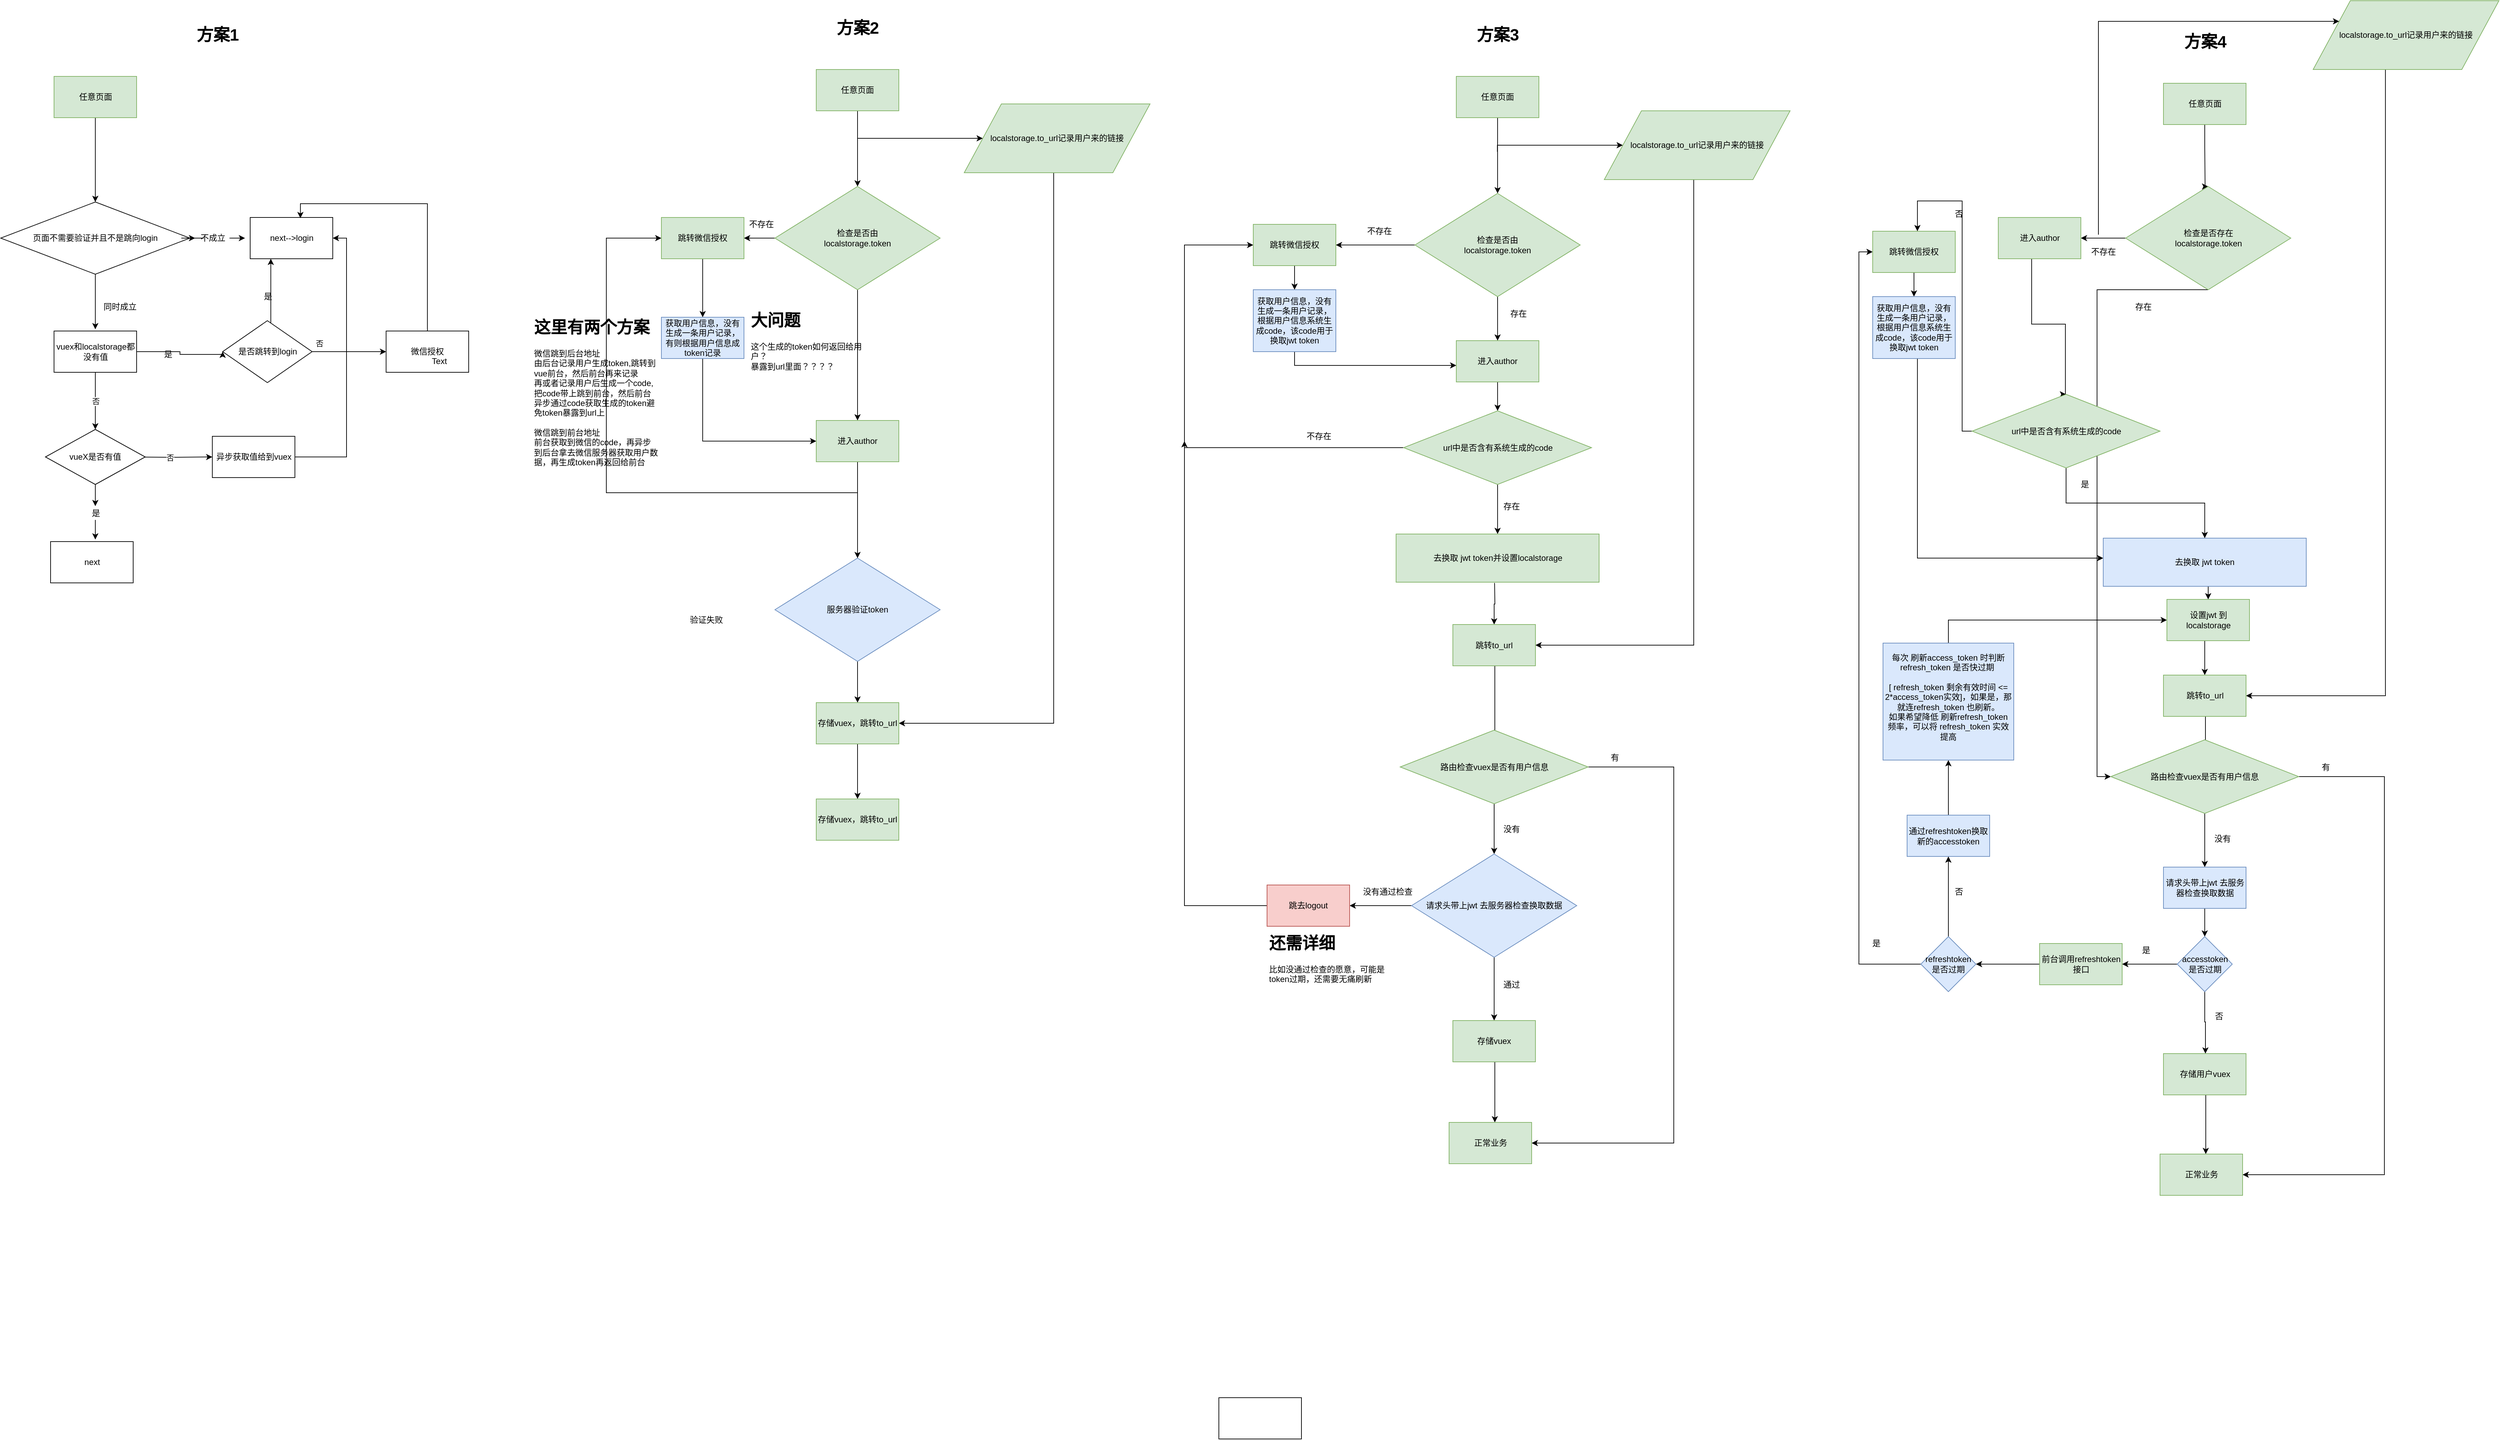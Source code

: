 <mxfile version="12.3.9" type="github" pages="1">
  <diagram name="Page-1" id="c4acf3e9-155e-7222-9cf6-157b1a14988f">
    <mxGraphModel dx="2850" dy="1162" grid="1" gridSize="10" guides="1" tooltips="1" connect="1" arrows="1" fold="1" page="1" pageScale="1" pageWidth="850" pageHeight="1100" background="#ffffff" math="0" shadow="0">
      <root>
        <mxCell id="0"/>
        <mxCell id="1" parent="0"/>
        <mxCell id="RdGBtFwpb-ngHzn6X-1z-10" style="edgeStyle=orthogonalEdgeStyle;rounded=0;orthogonalLoop=1;jettySize=auto;html=1;entryX=0;entryY=0.5;entryDx=0;entryDy=0;" parent="1" target="RdGBtFwpb-ngHzn6X-1z-11" edge="1">
          <mxGeometry relative="1" as="geometry">
            <mxPoint x="615" y="220" as="targetPoint"/>
            <mxPoint x="415" y="220" as="sourcePoint"/>
            <Array as="points">
              <mxPoint x="415" y="210"/>
            </Array>
          </mxGeometry>
        </mxCell>
        <mxCell id="RdGBtFwpb-ngHzn6X-1z-4" value="" style="edgeStyle=orthogonalEdgeStyle;rounded=0;orthogonalLoop=1;jettySize=auto;html=1;entryX=0.5;entryY=0;entryDx=0;entryDy=0;" parent="1" source="RdGBtFwpb-ngHzn6X-1z-1" target="RdGBtFwpb-ngHzn6X-1z-6" edge="1">
          <mxGeometry relative="1" as="geometry">
            <mxPoint x="415" y="250" as="targetPoint"/>
          </mxGeometry>
        </mxCell>
        <mxCell id="RdGBtFwpb-ngHzn6X-1z-1" value="任意页面" style="rounded=0;whiteSpace=wrap;html=1;fillColor=#d5e8d4;strokeColor=#82b366;" parent="1" vertex="1">
          <mxGeometry x="355" y="110" width="120" height="60" as="geometry"/>
        </mxCell>
        <mxCell id="RdGBtFwpb-ngHzn6X-1z-16" value="" style="edgeStyle=orthogonalEdgeStyle;rounded=0;orthogonalLoop=1;jettySize=auto;html=1;entryX=0.5;entryY=0;entryDx=0;entryDy=0;" parent="1" source="RdGBtFwpb-ngHzn6X-1z-6" target="RdGBtFwpb-ngHzn6X-1z-19" edge="1">
          <mxGeometry relative="1" as="geometry">
            <mxPoint x="415" y="630" as="targetPoint"/>
          </mxGeometry>
        </mxCell>
        <mxCell id="RdGBtFwpb-ngHzn6X-1z-25" style="edgeStyle=orthogonalEdgeStyle;rounded=0;orthogonalLoop=1;jettySize=auto;html=1;" parent="1" source="RdGBtFwpb-ngHzn6X-1z-6" target="RdGBtFwpb-ngHzn6X-1z-23" edge="1">
          <mxGeometry relative="1" as="geometry"/>
        </mxCell>
        <mxCell id="RdGBtFwpb-ngHzn6X-1z-6" value="检查是否由&lt;br&gt;localstorage.token" style="rhombus;whiteSpace=wrap;html=1;fillColor=#d5e8d4;strokeColor=#82b366;" parent="1" vertex="1">
          <mxGeometry x="295" y="280" width="240" height="150" as="geometry"/>
        </mxCell>
        <mxCell id="RdGBtFwpb-ngHzn6X-1z-14" value="" style="edgeStyle=orthogonalEdgeStyle;rounded=0;orthogonalLoop=1;jettySize=auto;html=1;entryX=1;entryY=0.5;entryDx=0;entryDy=0;exitX=0.5;exitY=1;exitDx=0;exitDy=0;" parent="1" source="RdGBtFwpb-ngHzn6X-1z-11" target="RdGBtFwpb-ngHzn6X-1z-31" edge="1">
          <mxGeometry relative="1" as="geometry">
            <mxPoint x="710" y="350" as="targetPoint"/>
            <Array as="points">
              <mxPoint x="700" y="260"/>
              <mxPoint x="700" y="1060"/>
            </Array>
          </mxGeometry>
        </mxCell>
        <mxCell id="RdGBtFwpb-ngHzn6X-1z-11" value="&lt;span style=&quot;white-space: normal&quot;&gt;localstorage.to_url记录用户来的链接&lt;/span&gt;" style="shape=parallelogram;perimeter=parallelogramPerimeter;whiteSpace=wrap;html=1;fillColor=#d5e8d4;strokeColor=#82b366;" parent="1" vertex="1">
          <mxGeometry x="570" y="160" width="270" height="100" as="geometry"/>
        </mxCell>
        <mxCell id="RdGBtFwpb-ngHzn6X-1z-17" value="存在" style="text;html=1;align=center;verticalAlign=middle;resizable=0;points=[];;autosize=1;" parent="1" vertex="1">
          <mxGeometry x="425" y="630" width="40" height="20" as="geometry"/>
        </mxCell>
        <mxCell id="RdGBtFwpb-ngHzn6X-1z-21" style="edgeStyle=orthogonalEdgeStyle;rounded=0;orthogonalLoop=1;jettySize=auto;html=1;" parent="1" source="RdGBtFwpb-ngHzn6X-1z-19" target="RdGBtFwpb-ngHzn6X-1z-20" edge="1">
          <mxGeometry relative="1" as="geometry">
            <mxPoint x="415" y="820" as="targetPoint"/>
          </mxGeometry>
        </mxCell>
        <mxCell id="RdGBtFwpb-ngHzn6X-1z-19" value="进入author" style="rounded=0;whiteSpace=wrap;html=1;fillColor=#d5e8d4;strokeColor=#82b366;" parent="1" vertex="1">
          <mxGeometry x="355" y="620" width="120" height="60" as="geometry"/>
        </mxCell>
        <mxCell id="RdGBtFwpb-ngHzn6X-1z-22" style="edgeStyle=orthogonalEdgeStyle;rounded=0;orthogonalLoop=1;jettySize=auto;html=1;entryX=0;entryY=0.5;entryDx=0;entryDy=0;" parent="1" source="RdGBtFwpb-ngHzn6X-1z-20" target="RdGBtFwpb-ngHzn6X-1z-23" edge="1">
          <mxGeometry relative="1" as="geometry">
            <mxPoint x="65" y="450" as="targetPoint"/>
            <mxPoint x="295" y="725" as="sourcePoint"/>
            <Array as="points">
              <mxPoint x="50" y="725"/>
              <mxPoint x="50" y="355"/>
            </Array>
          </mxGeometry>
        </mxCell>
        <mxCell id="RdGBtFwpb-ngHzn6X-1z-30" value="" style="edgeStyle=orthogonalEdgeStyle;rounded=0;orthogonalLoop=1;jettySize=auto;html=1;entryX=0.5;entryY=0;entryDx=0;entryDy=0;" parent="1" source="RdGBtFwpb-ngHzn6X-1z-20" target="RdGBtFwpb-ngHzn6X-1z-31" edge="1">
          <mxGeometry relative="1" as="geometry">
            <mxPoint x="410" y="1110" as="targetPoint"/>
          </mxGeometry>
        </mxCell>
        <mxCell id="RdGBtFwpb-ngHzn6X-1z-20" value="服务器验证token" style="rhombus;whiteSpace=wrap;html=1;fillColor=#dae8fc;strokeColor=#6c8ebf;" parent="1" vertex="1">
          <mxGeometry x="295" y="820" width="240" height="150" as="geometry"/>
        </mxCell>
        <mxCell id="RdGBtFwpb-ngHzn6X-1z-27" value="" style="edgeStyle=orthogonalEdgeStyle;rounded=0;orthogonalLoop=1;jettySize=auto;html=1;" parent="1" source="RdGBtFwpb-ngHzn6X-1z-23" target="RdGBtFwpb-ngHzn6X-1z-26" edge="1">
          <mxGeometry relative="1" as="geometry"/>
        </mxCell>
        <mxCell id="RdGBtFwpb-ngHzn6X-1z-23" value="跳转微信授权" style="rounded=0;whiteSpace=wrap;html=1;fillColor=#d5e8d4;strokeColor=#82b366;" parent="1" vertex="1">
          <mxGeometry x="130" y="325" width="120" height="60" as="geometry"/>
        </mxCell>
        <mxCell id="RdGBtFwpb-ngHzn6X-1z-28" style="edgeStyle=orthogonalEdgeStyle;rounded=0;orthogonalLoop=1;jettySize=auto;html=1;exitX=0.5;exitY=1;exitDx=0;exitDy=0;" parent="1" source="RdGBtFwpb-ngHzn6X-1z-26" target="RdGBtFwpb-ngHzn6X-1z-19" edge="1">
          <mxGeometry relative="1" as="geometry">
            <Array as="points">
              <mxPoint x="190" y="650"/>
            </Array>
          </mxGeometry>
        </mxCell>
        <mxCell id="RdGBtFwpb-ngHzn6X-1z-26" value="获取用户信息，没有生成一条用户记录，有则根据用户信息成token记录" style="rounded=0;whiteSpace=wrap;html=1;fillColor=#dae8fc;strokeColor=#6c8ebf;" parent="1" vertex="1">
          <mxGeometry x="130" y="470" width="120" height="60" as="geometry"/>
        </mxCell>
        <mxCell id="RdGBtFwpb-ngHzn6X-1z-24" value="验证失败" style="text;html=1;align=center;verticalAlign=middle;resizable=0;points=[];;autosize=1;" parent="1" vertex="1">
          <mxGeometry x="165" y="900" width="60" height="20" as="geometry"/>
        </mxCell>
        <mxCell id="RdGBtFwpb-ngHzn6X-1z-33" value="" style="edgeStyle=orthogonalEdgeStyle;rounded=0;orthogonalLoop=1;jettySize=auto;html=1;" parent="1" source="RdGBtFwpb-ngHzn6X-1z-31" target="RdGBtFwpb-ngHzn6X-1z-32" edge="1">
          <mxGeometry relative="1" as="geometry"/>
        </mxCell>
        <mxCell id="RdGBtFwpb-ngHzn6X-1z-31" value="存储vuex，跳转to_url" style="rounded=0;whiteSpace=wrap;html=1;fillColor=#d5e8d4;strokeColor=#82b366;" parent="1" vertex="1">
          <mxGeometry x="355" y="1030" width="120" height="60" as="geometry"/>
        </mxCell>
        <mxCell id="RdGBtFwpb-ngHzn6X-1z-32" value="存储vuex，跳转to_url" style="rounded=0;whiteSpace=wrap;html=1;fillColor=#d5e8d4;strokeColor=#82b366;" parent="1" vertex="1">
          <mxGeometry x="355" y="1170" width="120" height="60" as="geometry"/>
        </mxCell>
        <mxCell id="RdGBtFwpb-ngHzn6X-1z-34" value="不存在" style="text;html=1;align=center;verticalAlign=middle;resizable=0;points=[];;autosize=1;" parent="1" vertex="1">
          <mxGeometry x="250" y="325" width="50" height="20" as="geometry"/>
        </mxCell>
        <mxCell id="RdGBtFwpb-ngHzn6X-1z-36" value="&lt;h1&gt;大问题&lt;/h1&gt;&lt;div&gt;这个生成的token如何返回给用户？&lt;/div&gt;&lt;div&gt;暴露到url里面？？？？&lt;/div&gt;" style="text;html=1;strokeColor=none;fillColor=none;spacing=5;spacingTop=-20;whiteSpace=wrap;overflow=hidden;rounded=0;" parent="1" vertex="1">
          <mxGeometry x="255" y="455" width="190" height="120" as="geometry"/>
        </mxCell>
        <mxCell id="RdGBtFwpb-ngHzn6X-1z-37" value="方案2" style="text;strokeColor=none;fillColor=none;html=1;fontSize=24;fontStyle=1;verticalAlign=middle;align=center;" parent="1" vertex="1">
          <mxGeometry x="365" y="30" width="100" height="40" as="geometry"/>
        </mxCell>
        <mxCell id="hU68iRJ8JovTnebR8NAB-27" value="" style="edgeStyle=orthogonalEdgeStyle;rounded=0;orthogonalLoop=1;jettySize=auto;html=1;entryX=0.5;entryY=0;entryDx=0;entryDy=0;" parent="1" source="hU68iRJ8JovTnebR8NAB-28" target="hU68iRJ8JovTnebR8NAB-52" edge="1">
          <mxGeometry relative="1" as="geometry">
            <mxPoint x="-692.5" y="290" as="targetPoint"/>
          </mxGeometry>
        </mxCell>
        <mxCell id="hU68iRJ8JovTnebR8NAB-28" value="任意页面" style="rounded=0;whiteSpace=wrap;html=1;fillColor=#d5e8d4;strokeColor=#82b366;" parent="1" vertex="1">
          <mxGeometry x="-752.5" y="120" width="120" height="60" as="geometry"/>
        </mxCell>
        <mxCell id="hU68iRJ8JovTnebR8NAB-50" value="方案1" style="text;strokeColor=none;fillColor=none;html=1;fontSize=24;fontStyle=1;verticalAlign=middle;align=center;" parent="1" vertex="1">
          <mxGeometry x="-565" y="40" width="100" height="40" as="geometry"/>
        </mxCell>
        <mxCell id="hU68iRJ8JovTnebR8NAB-55" value="" style="edgeStyle=orthogonalEdgeStyle;rounded=0;orthogonalLoop=1;jettySize=auto;html=1;" parent="1" source="hU68iRJ8JovTnebR8NAB-52" edge="1">
          <mxGeometry relative="1" as="geometry">
            <mxPoint x="-692.5" y="487.5" as="targetPoint"/>
          </mxGeometry>
        </mxCell>
        <mxCell id="hU68iRJ8JovTnebR8NAB-59" value="" style="edgeStyle=orthogonalEdgeStyle;rounded=0;orthogonalLoop=1;jettySize=auto;html=1;" parent="1" source="hU68iRJ8JovTnebR8NAB-60" edge="1">
          <mxGeometry relative="1" as="geometry">
            <mxPoint x="-475" y="355" as="targetPoint"/>
          </mxGeometry>
        </mxCell>
        <mxCell id="hU68iRJ8JovTnebR8NAB-52" value="页面不需要验证并且不是跳向login" style="rhombus;whiteSpace=wrap;html=1;" parent="1" vertex="1">
          <mxGeometry x="-830" y="302.5" width="275" height="105" as="geometry"/>
        </mxCell>
        <mxCell id="hU68iRJ8JovTnebR8NAB-56" value="同时成立" style="text;html=1;align=center;verticalAlign=middle;resizable=0;points=[];;autosize=1;" parent="1" vertex="1">
          <mxGeometry x="-687.5" y="445" width="60" height="20" as="geometry"/>
        </mxCell>
        <mxCell id="hU68iRJ8JovTnebR8NAB-57" value="next--&amp;gt;login" style="rounded=0;whiteSpace=wrap;html=1;" parent="1" vertex="1">
          <mxGeometry x="-467.5" y="325" width="120" height="60" as="geometry"/>
        </mxCell>
        <mxCell id="hU68iRJ8JovTnebR8NAB-60" value="不成立" style="text;html=1;align=center;verticalAlign=middle;resizable=0;points=[];;autosize=1;" parent="1" vertex="1">
          <mxGeometry x="-547.5" y="345" width="50" height="20" as="geometry"/>
        </mxCell>
        <mxCell id="hU68iRJ8JovTnebR8NAB-61" value="" style="edgeStyle=orthogonalEdgeStyle;rounded=0;orthogonalLoop=1;jettySize=auto;html=1;" parent="1" source="hU68iRJ8JovTnebR8NAB-52" target="hU68iRJ8JovTnebR8NAB-60" edge="1">
          <mxGeometry relative="1" as="geometry">
            <mxPoint x="-555" y="355" as="sourcePoint"/>
            <mxPoint x="-475" y="355" as="targetPoint"/>
          </mxGeometry>
        </mxCell>
        <mxCell id="hU68iRJ8JovTnebR8NAB-64" value="否" style="edgeStyle=orthogonalEdgeStyle;rounded=0;orthogonalLoop=1;jettySize=auto;html=1;" parent="1" source="hU68iRJ8JovTnebR8NAB-62" target="hU68iRJ8JovTnebR8NAB-76" edge="1">
          <mxGeometry relative="1" as="geometry">
            <mxPoint x="-692.5" y="630" as="targetPoint"/>
          </mxGeometry>
        </mxCell>
        <mxCell id="hU68iRJ8JovTnebR8NAB-66" value="" style="edgeStyle=orthogonalEdgeStyle;rounded=0;orthogonalLoop=1;jettySize=auto;html=1;entryX=0;entryY=0.5;entryDx=0;entryDy=0;" parent="1" source="hU68iRJ8JovTnebR8NAB-62" target="hU68iRJ8JovTnebR8NAB-69" edge="1">
          <mxGeometry relative="1" as="geometry">
            <mxPoint x="-517.5" y="520" as="targetPoint"/>
            <Array as="points">
              <mxPoint x="-569.5" y="520"/>
              <mxPoint x="-569.5" y="524"/>
              <mxPoint x="-507.5" y="524"/>
            </Array>
          </mxGeometry>
        </mxCell>
        <mxCell id="hU68iRJ8JovTnebR8NAB-62" value="vuex和localstorage都没有值" style="rounded=0;whiteSpace=wrap;html=1;" parent="1" vertex="1">
          <mxGeometry x="-752.5" y="490" width="120" height="60" as="geometry"/>
        </mxCell>
        <mxCell id="hU68iRJ8JovTnebR8NAB-84" value="" style="edgeStyle=orthogonalEdgeStyle;rounded=0;orthogonalLoop=1;jettySize=auto;html=1;entryX=0.608;entryY=0.017;entryDx=0;entryDy=0;entryPerimeter=0;exitX=0.5;exitY=0;exitDx=0;exitDy=0;" parent="1" source="hU68iRJ8JovTnebR8NAB-65" target="hU68iRJ8JovTnebR8NAB-57" edge="1">
          <mxGeometry relative="1" as="geometry">
            <mxPoint x="-217.5" y="490" as="sourcePoint"/>
            <mxPoint x="-217.5" y="410" as="targetPoint"/>
            <Array as="points">
              <mxPoint x="-210" y="305"/>
              <mxPoint x="-395" y="305"/>
            </Array>
          </mxGeometry>
        </mxCell>
        <mxCell id="hU68iRJ8JovTnebR8NAB-65" value="微信授权" style="rounded=0;whiteSpace=wrap;html=1;" parent="1" vertex="1">
          <mxGeometry x="-270" y="490" width="120" height="60" as="geometry"/>
        </mxCell>
        <mxCell id="hU68iRJ8JovTnebR8NAB-67" value="是" style="text;html=1;align=center;verticalAlign=middle;resizable=0;points=[];;autosize=1;" parent="1" vertex="1">
          <mxGeometry x="-602.5" y="514" width="30" height="20" as="geometry"/>
        </mxCell>
        <mxCell id="hU68iRJ8JovTnebR8NAB-70" style="edgeStyle=orthogonalEdgeStyle;rounded=0;orthogonalLoop=1;jettySize=auto;html=1;exitX=1;exitY=0.5;exitDx=0;exitDy=0;entryX=0;entryY=0.5;entryDx=0;entryDy=0;" parent="1" source="hU68iRJ8JovTnebR8NAB-69" target="hU68iRJ8JovTnebR8NAB-65" edge="1">
          <mxGeometry relative="1" as="geometry">
            <mxPoint x="-277.5" y="520" as="targetPoint"/>
          </mxGeometry>
        </mxCell>
        <mxCell id="hU68iRJ8JovTnebR8NAB-72" value="否" style="edgeStyle=orthogonalEdgeStyle;rounded=0;orthogonalLoop=1;jettySize=auto;html=1;entryX=0.25;entryY=1;entryDx=0;entryDy=0;" parent="1" source="hU68iRJ8JovTnebR8NAB-69" target="hU68iRJ8JovTnebR8NAB-57" edge="1">
          <mxGeometry x="0.28" y="-114" relative="1" as="geometry">
            <mxPoint x="-447.5" y="390" as="targetPoint"/>
            <Array as="points">
              <mxPoint x="-437.5" y="420"/>
              <mxPoint x="-437.5" y="420"/>
            </Array>
            <mxPoint x="-44" y="90" as="offset"/>
          </mxGeometry>
        </mxCell>
        <mxCell id="hU68iRJ8JovTnebR8NAB-69" value="是否跳转到login" style="rhombus;whiteSpace=wrap;html=1;" parent="1" vertex="1">
          <mxGeometry x="-507.5" y="475" width="130" height="90" as="geometry"/>
        </mxCell>
        <mxCell id="hU68iRJ8JovTnebR8NAB-71" value="是" style="text;html=1;align=center;verticalAlign=middle;resizable=0;points=[];;autosize=1;" parent="1" vertex="1">
          <mxGeometry x="-457.5" y="430" width="30" height="20" as="geometry"/>
        </mxCell>
        <mxCell id="hU68iRJ8JovTnebR8NAB-75" value="否" style="edgeStyle=orthogonalEdgeStyle;rounded=0;orthogonalLoop=1;jettySize=auto;html=1;" parent="1" target="hU68iRJ8JovTnebR8NAB-77" edge="1">
          <mxGeometry relative="1" as="geometry">
            <mxPoint x="-647.5" y="673" as="sourcePoint"/>
            <mxPoint x="-567.5" y="673" as="targetPoint"/>
          </mxGeometry>
        </mxCell>
        <mxCell id="hU68iRJ8JovTnebR8NAB-80" value="" style="edgeStyle=orthogonalEdgeStyle;rounded=0;orthogonalLoop=1;jettySize=auto;html=1;" parent="1" source="hU68iRJ8JovTnebR8NAB-85" edge="1">
          <mxGeometry relative="1" as="geometry">
            <mxPoint x="-692.5" y="793" as="targetPoint"/>
          </mxGeometry>
        </mxCell>
        <mxCell id="hU68iRJ8JovTnebR8NAB-76" value="&lt;span style=&quot;white-space: normal&quot;&gt;vueX是否有值&lt;/span&gt;" style="rhombus;whiteSpace=wrap;html=1;" parent="1" vertex="1">
          <mxGeometry x="-765" y="633" width="145" height="80" as="geometry"/>
        </mxCell>
        <mxCell id="hU68iRJ8JovTnebR8NAB-78" style="edgeStyle=orthogonalEdgeStyle;rounded=0;orthogonalLoop=1;jettySize=auto;html=1;exitX=1;exitY=0.5;exitDx=0;exitDy=0;" parent="1" source="hU68iRJ8JovTnebR8NAB-77" target="hU68iRJ8JovTnebR8NAB-57" edge="1">
          <mxGeometry relative="1" as="geometry">
            <Array as="points">
              <mxPoint x="-327.5" y="673"/>
              <mxPoint x="-327.5" y="355"/>
            </Array>
          </mxGeometry>
        </mxCell>
        <mxCell id="hU68iRJ8JovTnebR8NAB-77" value="异步获取值给到vuex" style="rounded=0;whiteSpace=wrap;html=1;" parent="1" vertex="1">
          <mxGeometry x="-522.5" y="643" width="120" height="60" as="geometry"/>
        </mxCell>
        <mxCell id="hU68iRJ8JovTnebR8NAB-82" value="next" style="rounded=0;whiteSpace=wrap;html=1;" parent="1" vertex="1">
          <mxGeometry x="-757.5" y="796" width="120" height="60" as="geometry"/>
        </mxCell>
        <mxCell id="hU68iRJ8JovTnebR8NAB-85" value="是" style="text;html=1;align=center;verticalAlign=middle;resizable=0;points=[];;autosize=1;" parent="1" vertex="1">
          <mxGeometry x="-707.5" y="744.5" width="30" height="20" as="geometry"/>
        </mxCell>
        <mxCell id="hU68iRJ8JovTnebR8NAB-88" value="" style="edgeStyle=orthogonalEdgeStyle;rounded=0;orthogonalLoop=1;jettySize=auto;html=1;" parent="1" source="hU68iRJ8JovTnebR8NAB-76" target="hU68iRJ8JovTnebR8NAB-85" edge="1">
          <mxGeometry relative="1" as="geometry">
            <mxPoint x="-692.5" y="713" as="sourcePoint"/>
            <mxPoint x="-692.5" y="793" as="targetPoint"/>
          </mxGeometry>
        </mxCell>
        <mxCell id="hU68iRJ8JovTnebR8NAB-89" value="&lt;h1&gt;这里有两个方案&lt;/h1&gt;&lt;div&gt;微信跳到后台地址&lt;/div&gt;&lt;div&gt;由后台记录用户生成token,跳转到vue前台，然后前台再来记录&lt;/div&gt;&lt;div&gt;再或者记录用户后生成一个code,把code带上跳到前台，然后前台异步通过code获取生成的token避免token暴露到url上&lt;/div&gt;&lt;div&gt;&lt;br&gt;&lt;/div&gt;&lt;div&gt;微信跳到前台地址&lt;/div&gt;&lt;div&gt;前台获取到微信的code，再异步到后台拿去微信服务器获取用户数据，再生成token再返回给前台&lt;/div&gt;&lt;div&gt;&lt;br&gt;&lt;/div&gt;&lt;div&gt;&lt;br&gt;&lt;/div&gt;" style="text;html=1;strokeColor=none;fillColor=none;spacing=5;spacingTop=-20;whiteSpace=wrap;overflow=hidden;rounded=0;" parent="1" vertex="1">
          <mxGeometry x="-60" y="465" width="190" height="235" as="geometry"/>
        </mxCell>
        <mxCell id="hU68iRJ8JovTnebR8NAB-90" value="Text" style="text;html=1;align=center;verticalAlign=middle;resizable=0;points=[];;autosize=1;" parent="1" vertex="1">
          <mxGeometry x="-213" y="524" width="40" height="20" as="geometry"/>
        </mxCell>
        <mxCell id="KkP7iXDBzzUwFsvucT8D-1" style="edgeStyle=orthogonalEdgeStyle;rounded=0;orthogonalLoop=1;jettySize=auto;html=1;entryX=0;entryY=0.5;entryDx=0;entryDy=0;" parent="1" target="KkP7iXDBzzUwFsvucT8D-8" edge="1">
          <mxGeometry relative="1" as="geometry">
            <mxPoint x="1545" y="230" as="targetPoint"/>
            <mxPoint x="1344.706" y="229.529" as="sourcePoint"/>
            <Array as="points">
              <mxPoint x="1345" y="220"/>
            </Array>
          </mxGeometry>
        </mxCell>
        <mxCell id="KkP7iXDBzzUwFsvucT8D-2" value="" style="edgeStyle=orthogonalEdgeStyle;rounded=0;orthogonalLoop=1;jettySize=auto;html=1;entryX=0.5;entryY=0;entryDx=0;entryDy=0;" parent="1" source="KkP7iXDBzzUwFsvucT8D-3" target="KkP7iXDBzzUwFsvucT8D-6" edge="1">
          <mxGeometry relative="1" as="geometry">
            <mxPoint x="1345" y="260" as="targetPoint"/>
          </mxGeometry>
        </mxCell>
        <mxCell id="KkP7iXDBzzUwFsvucT8D-3" value="任意页面" style="rounded=0;whiteSpace=wrap;html=1;fillColor=#d5e8d4;strokeColor=#82b366;" parent="1" vertex="1">
          <mxGeometry x="1285" y="120" width="120" height="60" as="geometry"/>
        </mxCell>
        <mxCell id="KkP7iXDBzzUwFsvucT8D-4" value="" style="edgeStyle=orthogonalEdgeStyle;rounded=0;orthogonalLoop=1;jettySize=auto;html=1;entryX=0.5;entryY=0;entryDx=0;entryDy=0;" parent="1" source="KkP7iXDBzzUwFsvucT8D-6" target="KkP7iXDBzzUwFsvucT8D-11" edge="1">
          <mxGeometry relative="1" as="geometry">
            <mxPoint x="1345" y="640" as="targetPoint"/>
          </mxGeometry>
        </mxCell>
        <mxCell id="KkP7iXDBzzUwFsvucT8D-5" style="edgeStyle=orthogonalEdgeStyle;rounded=0;orthogonalLoop=1;jettySize=auto;html=1;" parent="1" source="KkP7iXDBzzUwFsvucT8D-6" target="KkP7iXDBzzUwFsvucT8D-16" edge="1">
          <mxGeometry relative="1" as="geometry"/>
        </mxCell>
        <mxCell id="KkP7iXDBzzUwFsvucT8D-6" value="检查是否由&lt;br&gt;localstorage.token" style="rhombus;whiteSpace=wrap;html=1;fillColor=#d5e8d4;strokeColor=#82b366;" parent="1" vertex="1">
          <mxGeometry x="1225" y="290" width="240" height="150" as="geometry"/>
        </mxCell>
        <mxCell id="KkP7iXDBzzUwFsvucT8D-7" value="" style="edgeStyle=orthogonalEdgeStyle;rounded=0;orthogonalLoop=1;jettySize=auto;html=1;entryX=1;entryY=0.5;entryDx=0;entryDy=0;exitX=0.5;exitY=1;exitDx=0;exitDy=0;" parent="1" source="KkP7iXDBzzUwFsvucT8D-8" target="KkP7iXDBzzUwFsvucT8D-21" edge="1">
          <mxGeometry relative="1" as="geometry">
            <mxPoint x="1640" y="360" as="targetPoint"/>
            <Array as="points">
              <mxPoint x="1630" y="270"/>
              <mxPoint x="1630" y="947"/>
            </Array>
          </mxGeometry>
        </mxCell>
        <mxCell id="KkP7iXDBzzUwFsvucT8D-8" value="&lt;span style=&quot;white-space: normal&quot;&gt;localstorage.to_url记录用户来的链接&lt;/span&gt;" style="shape=parallelogram;perimeter=parallelogramPerimeter;whiteSpace=wrap;html=1;fillColor=#d5e8d4;strokeColor=#82b366;" parent="1" vertex="1">
          <mxGeometry x="1500" y="170" width="270" height="100" as="geometry"/>
        </mxCell>
        <mxCell id="KkP7iXDBzzUwFsvucT8D-9" value="存在" style="text;html=1;align=center;verticalAlign=middle;resizable=0;points=[];;autosize=1;" parent="1" vertex="1">
          <mxGeometry x="1345" y="734.5" width="40" height="20" as="geometry"/>
        </mxCell>
        <mxCell id="KkP7iXDBzzUwFsvucT8D-30" value="" style="edgeStyle=orthogonalEdgeStyle;rounded=0;orthogonalLoop=1;jettySize=auto;html=1;" parent="1" source="KkP7iXDBzzUwFsvucT8D-11" target="KkP7iXDBzzUwFsvucT8D-31" edge="1">
          <mxGeometry relative="1" as="geometry">
            <mxPoint x="1345" y="644" as="targetPoint"/>
          </mxGeometry>
        </mxCell>
        <mxCell id="KkP7iXDBzzUwFsvucT8D-11" value="进入author" style="rounded=0;whiteSpace=wrap;html=1;fillColor=#d5e8d4;strokeColor=#82b366;" parent="1" vertex="1">
          <mxGeometry x="1285" y="504" width="120" height="60" as="geometry"/>
        </mxCell>
        <mxCell id="KkP7iXDBzzUwFsvucT8D-12" style="edgeStyle=orthogonalEdgeStyle;rounded=0;orthogonalLoop=1;jettySize=auto;html=1;entryX=0;entryY=0.5;entryDx=0;entryDy=0;exitX=0;exitY=0.5;exitDx=0;exitDy=0;" parent="1" source="KkP7iXDBzzUwFsvucT8D-58" target="KkP7iXDBzzUwFsvucT8D-16" edge="1">
          <mxGeometry relative="1" as="geometry">
            <mxPoint x="995" y="460" as="targetPoint"/>
            <mxPoint x="890" y="1330" as="sourcePoint"/>
            <Array as="points">
              <mxPoint x="890" y="1325"/>
              <mxPoint x="890" y="365"/>
            </Array>
          </mxGeometry>
        </mxCell>
        <mxCell id="KkP7iXDBzzUwFsvucT8D-13" value="" style="edgeStyle=orthogonalEdgeStyle;rounded=0;orthogonalLoop=1;jettySize=auto;html=1;entryX=0.5;entryY=0;entryDx=0;entryDy=0;" parent="1" target="KkP7iXDBzzUwFsvucT8D-21" edge="1">
          <mxGeometry relative="1" as="geometry">
            <mxPoint x="1335" y="996.5" as="targetPoint"/>
            <mxPoint x="1340.588" y="856.132" as="sourcePoint"/>
          </mxGeometry>
        </mxCell>
        <mxCell id="KkP7iXDBzzUwFsvucT8D-15" value="" style="edgeStyle=orthogonalEdgeStyle;rounded=0;orthogonalLoop=1;jettySize=auto;html=1;" parent="1" source="KkP7iXDBzzUwFsvucT8D-16" target="KkP7iXDBzzUwFsvucT8D-18" edge="1">
          <mxGeometry relative="1" as="geometry"/>
        </mxCell>
        <mxCell id="KkP7iXDBzzUwFsvucT8D-16" value="跳转微信授权" style="rounded=0;whiteSpace=wrap;html=1;fillColor=#d5e8d4;strokeColor=#82b366;" parent="1" vertex="1">
          <mxGeometry x="990" y="335" width="120" height="60" as="geometry"/>
        </mxCell>
        <mxCell id="KkP7iXDBzzUwFsvucT8D-17" style="edgeStyle=orthogonalEdgeStyle;rounded=0;orthogonalLoop=1;jettySize=auto;html=1;exitX=0.5;exitY=1;exitDx=0;exitDy=0;" parent="1" source="KkP7iXDBzzUwFsvucT8D-18" target="KkP7iXDBzzUwFsvucT8D-11" edge="1">
          <mxGeometry relative="1" as="geometry">
            <Array as="points">
              <mxPoint x="1050" y="540"/>
            </Array>
            <mxPoint x="1295" y="610" as="targetPoint"/>
          </mxGeometry>
        </mxCell>
        <mxCell id="KkP7iXDBzzUwFsvucT8D-18" value="获取用户信息，没有生成一条用户记录，根据用户信息系统生成code，该code用于换取jwt token" style="rounded=0;whiteSpace=wrap;html=1;fillColor=#dae8fc;strokeColor=#6c8ebf;" parent="1" vertex="1">
          <mxGeometry x="990" y="430" width="120" height="90" as="geometry"/>
        </mxCell>
        <mxCell id="KkP7iXDBzzUwFsvucT8D-19" value="没有" style="text;html=1;align=center;verticalAlign=middle;resizable=0;points=[];;autosize=1;" parent="1" vertex="1">
          <mxGeometry x="1345" y="1203.5" width="40" height="20" as="geometry"/>
        </mxCell>
        <mxCell id="KkP7iXDBzzUwFsvucT8D-42" style="edgeStyle=orthogonalEdgeStyle;rounded=0;orthogonalLoop=1;jettySize=auto;html=1;entryX=0.5;entryY=0;entryDx=0;entryDy=0;" parent="1" source="KkP7iXDBzzUwFsvucT8D-21" target="KkP7iXDBzzUwFsvucT8D-40" edge="1">
          <mxGeometry relative="1" as="geometry">
            <Array as="points">
              <mxPoint x="1341" y="1080"/>
            </Array>
          </mxGeometry>
        </mxCell>
        <mxCell id="KkP7iXDBzzUwFsvucT8D-21" value="跳转to_url" style="rounded=0;whiteSpace=wrap;html=1;fillColor=#d5e8d4;strokeColor=#82b366;" parent="1" vertex="1">
          <mxGeometry x="1280" y="916.5" width="120" height="60" as="geometry"/>
        </mxCell>
        <mxCell id="KkP7iXDBzzUwFsvucT8D-23" value="不存在" style="text;html=1;align=center;verticalAlign=middle;resizable=0;points=[];;autosize=1;" parent="1" vertex="1">
          <mxGeometry x="1147.5" y="335" width="50" height="20" as="geometry"/>
        </mxCell>
        <mxCell id="KkP7iXDBzzUwFsvucT8D-25" value="方案3" style="text;strokeColor=none;fillColor=none;html=1;fontSize=24;fontStyle=1;verticalAlign=middle;align=center;" parent="1" vertex="1">
          <mxGeometry x="1295" y="40" width="100" height="40" as="geometry"/>
        </mxCell>
        <mxCell id="KkP7iXDBzzUwFsvucT8D-32" style="edgeStyle=orthogonalEdgeStyle;rounded=0;orthogonalLoop=1;jettySize=auto;html=1;" parent="1" source="KkP7iXDBzzUwFsvucT8D-31" edge="1">
          <mxGeometry relative="1" as="geometry">
            <mxPoint x="890" y="650" as="targetPoint"/>
            <Array as="points">
              <mxPoint x="890" y="660"/>
            </Array>
          </mxGeometry>
        </mxCell>
        <mxCell id="KkP7iXDBzzUwFsvucT8D-35" value="" style="edgeStyle=orthogonalEdgeStyle;rounded=0;orthogonalLoop=1;jettySize=auto;html=1;entryX=0.5;entryY=0;entryDx=0;entryDy=0;" parent="1" source="KkP7iXDBzzUwFsvucT8D-31" target="KkP7iXDBzzUwFsvucT8D-36" edge="1">
          <mxGeometry relative="1" as="geometry">
            <mxPoint x="1345" y="793" as="targetPoint"/>
          </mxGeometry>
        </mxCell>
        <mxCell id="KkP7iXDBzzUwFsvucT8D-31" value="url中是否含有系统生成的code" style="rhombus;whiteSpace=wrap;html=1;fillColor=#d5e8d4;strokeColor=#82b366;" parent="1" vertex="1">
          <mxGeometry x="1208.5" y="606" width="273" height="107" as="geometry"/>
        </mxCell>
        <mxCell id="KkP7iXDBzzUwFsvucT8D-33" value="不存在" style="text;html=1;align=center;verticalAlign=middle;resizable=0;points=[];;autosize=1;" parent="1" vertex="1">
          <mxGeometry x="1060" y="633" width="50" height="20" as="geometry"/>
        </mxCell>
        <mxCell id="KkP7iXDBzzUwFsvucT8D-36" value="去换取 jwt token并设置localstorage" style="rounded=0;whiteSpace=wrap;html=1;fillColor=#d5e8d4;strokeColor=#82b366;" parent="1" vertex="1">
          <mxGeometry x="1197.5" y="785" width="295" height="70" as="geometry"/>
        </mxCell>
        <mxCell id="KkP7iXDBzzUwFsvucT8D-45" value="" style="edgeStyle=orthogonalEdgeStyle;rounded=0;orthogonalLoop=1;jettySize=auto;html=1;" parent="1" source="KkP7iXDBzzUwFsvucT8D-40" target="KkP7iXDBzzUwFsvucT8D-41" edge="1">
          <mxGeometry relative="1" as="geometry"/>
        </mxCell>
        <mxCell id="KkP7iXDBzzUwFsvucT8D-47" value="" style="edgeStyle=orthogonalEdgeStyle;rounded=0;orthogonalLoop=1;jettySize=auto;html=1;entryX=1;entryY=0.5;entryDx=0;entryDy=0;" parent="1" source="KkP7iXDBzzUwFsvucT8D-40" target="KkP7iXDBzzUwFsvucT8D-61" edge="1">
          <mxGeometry relative="1" as="geometry">
            <mxPoint x="1552.353" y="1659.529" as="targetPoint"/>
            <Array as="points">
              <mxPoint x="1601" y="1123"/>
              <mxPoint x="1601" y="1670"/>
            </Array>
          </mxGeometry>
        </mxCell>
        <mxCell id="KkP7iXDBzzUwFsvucT8D-40" value="路由检查vuex是否有用户信息" style="rhombus;whiteSpace=wrap;html=1;fillColor=#d5e8d4;strokeColor=#82b366;" parent="1" vertex="1">
          <mxGeometry x="1203.5" y="1070" width="273" height="107" as="geometry"/>
        </mxCell>
        <mxCell id="KkP7iXDBzzUwFsvucT8D-53" value="" style="edgeStyle=orthogonalEdgeStyle;rounded=0;orthogonalLoop=1;jettySize=auto;html=1;" parent="1" source="KkP7iXDBzzUwFsvucT8D-41" target="KkP7iXDBzzUwFsvucT8D-60" edge="1">
          <mxGeometry relative="1" as="geometry">
            <mxPoint x="1340" y="1480" as="targetPoint"/>
          </mxGeometry>
        </mxCell>
        <mxCell id="KkP7iXDBzzUwFsvucT8D-57" value="" style="edgeStyle=orthogonalEdgeStyle;rounded=0;orthogonalLoop=1;jettySize=auto;html=1;" parent="1" source="KkP7iXDBzzUwFsvucT8D-41" target="KkP7iXDBzzUwFsvucT8D-58" edge="1">
          <mxGeometry relative="1" as="geometry">
            <mxPoint x="1540" y="1325" as="targetPoint"/>
          </mxGeometry>
        </mxCell>
        <mxCell id="KkP7iXDBzzUwFsvucT8D-41" value="请求头带上jwt 去服务器检查换取数据" style="rhombus;whiteSpace=wrap;html=1;fillColor=#dae8fc;strokeColor=#6c8ebf;" parent="1" vertex="1">
          <mxGeometry x="1220" y="1250" width="240" height="150" as="geometry"/>
        </mxCell>
        <mxCell id="KkP7iXDBzzUwFsvucT8D-49" value="有" style="text;html=1;align=center;verticalAlign=middle;resizable=0;points=[];;autosize=1;" parent="1" vertex="1">
          <mxGeometry x="1500" y="1099.5" width="30" height="20" as="geometry"/>
        </mxCell>
        <mxCell id="KkP7iXDBzzUwFsvucT8D-54" value="没有通过检查" style="text;html=1;align=center;verticalAlign=middle;resizable=0;points=[];;autosize=1;" parent="1" vertex="1">
          <mxGeometry x="1140" y="1295" width="90" height="20" as="geometry"/>
        </mxCell>
        <mxCell id="KkP7iXDBzzUwFsvucT8D-55" value="通过" style="text;html=1;align=center;verticalAlign=middle;resizable=0;points=[];;autosize=1;" parent="1" vertex="1">
          <mxGeometry x="1345" y="1430" width="40" height="20" as="geometry"/>
        </mxCell>
        <mxCell id="KkP7iXDBzzUwFsvucT8D-58" value="跳去logout" style="rounded=0;whiteSpace=wrap;html=1;fillColor=#f8cecc;strokeColor=#b85450;" parent="1" vertex="1">
          <mxGeometry x="1010" y="1295" width="120" height="60" as="geometry"/>
        </mxCell>
        <mxCell id="KkP7iXDBzzUwFsvucT8D-59" value="&lt;h1&gt;还需详细&lt;/h1&gt;&lt;div&gt;比如没通过检查的愿意，可能是token过期，还需要无痛刷新&lt;/div&gt;" style="text;html=1;strokeColor=none;fillColor=none;spacing=5;spacingTop=-20;whiteSpace=wrap;overflow=hidden;rounded=0;" parent="1" vertex="1">
          <mxGeometry x="1007.5" y="1360" width="190" height="120" as="geometry"/>
        </mxCell>
        <mxCell id="KkP7iXDBzzUwFsvucT8D-62" value="" style="edgeStyle=orthogonalEdgeStyle;rounded=0;orthogonalLoop=1;jettySize=auto;html=1;" parent="1" source="KkP7iXDBzzUwFsvucT8D-60" target="KkP7iXDBzzUwFsvucT8D-61" edge="1">
          <mxGeometry relative="1" as="geometry">
            <Array as="points">
              <mxPoint x="1341" y="1620"/>
              <mxPoint x="1341" y="1620"/>
            </Array>
          </mxGeometry>
        </mxCell>
        <mxCell id="KkP7iXDBzzUwFsvucT8D-60" value="存储vuex" style="rounded=0;whiteSpace=wrap;html=1;fillColor=#d5e8d4;strokeColor=#82b366;" parent="1" vertex="1">
          <mxGeometry x="1280" y="1492" width="120" height="60" as="geometry"/>
        </mxCell>
        <mxCell id="KkP7iXDBzzUwFsvucT8D-61" value="正常业务" style="rounded=0;whiteSpace=wrap;html=1;fillColor=#d5e8d4;strokeColor=#82b366;" parent="1" vertex="1">
          <mxGeometry x="1274.5" y="1640" width="120" height="60" as="geometry"/>
        </mxCell>
        <mxCell id="KkP7iXDBzzUwFsvucT8D-63" value="存在" style="text;html=1;align=center;verticalAlign=middle;resizable=0;points=[];;autosize=1;" parent="1" vertex="1">
          <mxGeometry x="1354.5" y="455" width="40" height="20" as="geometry"/>
        </mxCell>
        <mxCell id="7lkNthXTVt62AAbvFsTs-2" value="" style="edgeStyle=orthogonalEdgeStyle;rounded=0;orthogonalLoop=1;jettySize=auto;html=1;entryX=0.5;entryY=0;entryDx=0;entryDy=0;" edge="1" parent="1" source="7lkNthXTVt62AAbvFsTs-3" target="7lkNthXTVt62AAbvFsTs-6">
          <mxGeometry relative="1" as="geometry">
            <mxPoint x="2372.5" y="270" as="targetPoint"/>
            <Array as="points">
              <mxPoint x="2373" y="223"/>
              <mxPoint x="2373" y="223"/>
            </Array>
          </mxGeometry>
        </mxCell>
        <mxCell id="7lkNthXTVt62AAbvFsTs-3" value="任意页面" style="rounded=0;whiteSpace=wrap;html=1;fillColor=#d5e8d4;strokeColor=#82b366;" vertex="1" parent="1">
          <mxGeometry x="2312.5" y="130" width="120" height="60" as="geometry"/>
        </mxCell>
        <mxCell id="7lkNthXTVt62AAbvFsTs-84" style="edgeStyle=orthogonalEdgeStyle;rounded=0;orthogonalLoop=1;jettySize=auto;html=1;exitX=0;exitY=0.5;exitDx=0;exitDy=0;entryX=1;entryY=0.5;entryDx=0;entryDy=0;" edge="1" parent="1" source="7lkNthXTVt62AAbvFsTs-6" target="7lkNthXTVt62AAbvFsTs-81">
          <mxGeometry relative="1" as="geometry">
            <mxPoint x="2243" y="365" as="sourcePoint"/>
          </mxGeometry>
        </mxCell>
        <mxCell id="7lkNthXTVt62AAbvFsTs-94" style="edgeStyle=orthogonalEdgeStyle;rounded=0;orthogonalLoop=1;jettySize=auto;html=1;exitX=0.5;exitY=1;exitDx=0;exitDy=0;entryX=0;entryY=0.5;entryDx=0;entryDy=0;" edge="1" parent="1" source="7lkNthXTVt62AAbvFsTs-6" target="7lkNthXTVt62AAbvFsTs-30">
          <mxGeometry relative="1" as="geometry">
            <mxPoint x="2378" y="520" as="targetPoint"/>
            <Array as="points">
              <mxPoint x="2216" y="430"/>
              <mxPoint x="2216" y="1138"/>
            </Array>
          </mxGeometry>
        </mxCell>
        <mxCell id="7lkNthXTVt62AAbvFsTs-6" value="检查是否存在&lt;br&gt;localstorage.token" style="rhombus;whiteSpace=wrap;html=1;fillColor=#d5e8d4;strokeColor=#82b366;" vertex="1" parent="1">
          <mxGeometry x="2257.5" y="280" width="240" height="150" as="geometry"/>
        </mxCell>
        <mxCell id="7lkNthXTVt62AAbvFsTs-7" value="" style="edgeStyle=orthogonalEdgeStyle;rounded=0;orthogonalLoop=1;jettySize=auto;html=1;entryX=1;entryY=0.5;entryDx=0;entryDy=0;exitX=0.5;exitY=1;exitDx=0;exitDy=0;" edge="1" parent="1" source="7lkNthXTVt62AAbvFsTs-8" target="7lkNthXTVt62AAbvFsTs-20">
          <mxGeometry relative="1" as="geometry">
            <mxPoint x="2552.5" y="370" as="targetPoint"/>
            <Array as="points">
              <mxPoint x="2635" y="1020"/>
            </Array>
          </mxGeometry>
        </mxCell>
        <mxCell id="7lkNthXTVt62AAbvFsTs-8" value="&lt;span style=&quot;white-space: normal&quot;&gt;localstorage.to_url记录用户来的链接&lt;/span&gt;" style="shape=parallelogram;perimeter=parallelogramPerimeter;whiteSpace=wrap;html=1;fillColor=#d5e8d4;strokeColor=#82b366;" vertex="1" parent="1">
          <mxGeometry x="2530" y="10" width="270" height="100" as="geometry"/>
        </mxCell>
        <mxCell id="7lkNthXTVt62AAbvFsTs-9" value="是" style="text;html=1;align=center;verticalAlign=middle;resizable=0;points=[];;autosize=1;" vertex="1" parent="1">
          <mxGeometry x="2182.5" y="703" width="30" height="20" as="geometry"/>
        </mxCell>
        <mxCell id="7lkNthXTVt62AAbvFsTs-12" style="edgeStyle=orthogonalEdgeStyle;rounded=0;orthogonalLoop=1;jettySize=auto;html=1;entryX=0;entryY=0.5;entryDx=0;entryDy=0;exitX=0;exitY=0.5;exitDx=0;exitDy=0;" edge="1" parent="1" source="7lkNthXTVt62AAbvFsTs-52" target="7lkNthXTVt62AAbvFsTs-15">
          <mxGeometry relative="1" as="geometry">
            <mxPoint x="1965" y="470" as="targetPoint"/>
            <mxPoint x="1680" y="1400" as="sourcePoint"/>
            <Array as="points">
              <mxPoint x="1870" y="1410"/>
              <mxPoint x="1870" y="375"/>
            </Array>
          </mxGeometry>
        </mxCell>
        <mxCell id="7lkNthXTVt62AAbvFsTs-13" value="" style="edgeStyle=orthogonalEdgeStyle;rounded=0;orthogonalLoop=1;jettySize=auto;html=1;entryX=0.5;entryY=0;entryDx=0;entryDy=0;exitX=0.5;exitY=1;exitDx=0;exitDy=0;" edge="1" parent="1" target="7lkNthXTVt62AAbvFsTs-20" source="7lkNthXTVt62AAbvFsTs-69">
          <mxGeometry relative="1" as="geometry">
            <mxPoint x="2367.5" y="1040.5" as="targetPoint"/>
            <mxPoint x="2372.5" y="920" as="sourcePoint"/>
            <Array as="points">
              <mxPoint x="2373" y="940"/>
            </Array>
          </mxGeometry>
        </mxCell>
        <mxCell id="7lkNthXTVt62AAbvFsTs-14" value="" style="edgeStyle=orthogonalEdgeStyle;rounded=0;orthogonalLoop=1;jettySize=auto;html=1;" edge="1" parent="1" source="7lkNthXTVt62AAbvFsTs-15" target="7lkNthXTVt62AAbvFsTs-17">
          <mxGeometry relative="1" as="geometry"/>
        </mxCell>
        <mxCell id="7lkNthXTVt62AAbvFsTs-15" value="跳转微信授权" style="rounded=0;whiteSpace=wrap;html=1;fillColor=#d5e8d4;strokeColor=#82b366;" vertex="1" parent="1">
          <mxGeometry x="1890" y="345" width="120" height="60" as="geometry"/>
        </mxCell>
        <mxCell id="7lkNthXTVt62AAbvFsTs-16" style="edgeStyle=orthogonalEdgeStyle;rounded=0;orthogonalLoop=1;jettySize=auto;html=1;exitX=0.5;exitY=1;exitDx=0;exitDy=0;" edge="1" parent="1" source="7lkNthXTVt62AAbvFsTs-17" target="7lkNthXTVt62AAbvFsTs-27">
          <mxGeometry relative="1" as="geometry">
            <Array as="points">
              <mxPoint x="1955" y="820"/>
            </Array>
            <mxPoint x="2298" y="700" as="targetPoint"/>
          </mxGeometry>
        </mxCell>
        <mxCell id="7lkNthXTVt62AAbvFsTs-17" value="获取用户信息，没有生成一条用户记录，根据用户信息系统生成code，该code用于换取jwt token" style="rounded=0;whiteSpace=wrap;html=1;fillColor=#dae8fc;strokeColor=#6c8ebf;" vertex="1" parent="1">
          <mxGeometry x="1890" y="440" width="120" height="90" as="geometry"/>
        </mxCell>
        <mxCell id="7lkNthXTVt62AAbvFsTs-18" value="没有" style="text;html=1;align=center;verticalAlign=middle;resizable=0;points=[];;autosize=1;" vertex="1" parent="1">
          <mxGeometry x="2377.5" y="1217.5" width="40" height="20" as="geometry"/>
        </mxCell>
        <mxCell id="7lkNthXTVt62AAbvFsTs-19" style="edgeStyle=orthogonalEdgeStyle;rounded=0;orthogonalLoop=1;jettySize=auto;html=1;entryX=0.5;entryY=0;entryDx=0;entryDy=0;" edge="1" parent="1" source="7lkNthXTVt62AAbvFsTs-20" target="7lkNthXTVt62AAbvFsTs-30">
          <mxGeometry relative="1" as="geometry">
            <Array as="points">
              <mxPoint x="2373.5" y="1094"/>
            </Array>
          </mxGeometry>
        </mxCell>
        <mxCell id="7lkNthXTVt62AAbvFsTs-20" value="跳转to_url" style="rounded=0;whiteSpace=wrap;html=1;fillColor=#d5e8d4;strokeColor=#82b366;" vertex="1" parent="1">
          <mxGeometry x="2312.5" y="990" width="120" height="60" as="geometry"/>
        </mxCell>
        <mxCell id="7lkNthXTVt62AAbvFsTs-95" style="edgeStyle=orthogonalEdgeStyle;rounded=0;orthogonalLoop=1;jettySize=auto;html=1;" edge="1" parent="1" target="7lkNthXTVt62AAbvFsTs-8">
          <mxGeometry relative="1" as="geometry">
            <mxPoint x="2218" y="350" as="sourcePoint"/>
            <Array as="points">
              <mxPoint x="2218" y="40"/>
            </Array>
          </mxGeometry>
        </mxCell>
        <mxCell id="7lkNthXTVt62AAbvFsTs-21" value="不存在" style="text;html=1;align=center;verticalAlign=middle;resizable=0;points=[];;autosize=1;" vertex="1" parent="1">
          <mxGeometry x="2200" y="365" width="50" height="20" as="geometry"/>
        </mxCell>
        <mxCell id="7lkNthXTVt62AAbvFsTs-22" value="方案4" style="text;strokeColor=none;fillColor=none;html=1;fontSize=24;fontStyle=1;verticalAlign=middle;align=center;" vertex="1" parent="1">
          <mxGeometry x="2322.5" y="50" width="100" height="40" as="geometry"/>
        </mxCell>
        <mxCell id="7lkNthXTVt62AAbvFsTs-77" style="edgeStyle=orthogonalEdgeStyle;rounded=0;orthogonalLoop=1;jettySize=auto;html=1;exitX=0.5;exitY=1;exitDx=0;exitDy=0;entryX=0.5;entryY=0;entryDx=0;entryDy=0;" edge="1" parent="1" source="7lkNthXTVt62AAbvFsTs-27" target="7lkNthXTVt62AAbvFsTs-69">
          <mxGeometry relative="1" as="geometry"/>
        </mxCell>
        <mxCell id="7lkNthXTVt62AAbvFsTs-27" value="去换取 jwt token" style="rounded=0;whiteSpace=wrap;html=1;fillColor=#dae8fc;strokeColor=#6c8ebf;" vertex="1" parent="1">
          <mxGeometry x="2225" y="791" width="295" height="70" as="geometry"/>
        </mxCell>
        <mxCell id="7lkNthXTVt62AAbvFsTs-28" value="" style="edgeStyle=orthogonalEdgeStyle;rounded=0;orthogonalLoop=1;jettySize=auto;html=1;entryX=0.5;entryY=0;entryDx=0;entryDy=0;" edge="1" parent="1" source="7lkNthXTVt62AAbvFsTs-30" target="7lkNthXTVt62AAbvFsTs-64">
          <mxGeometry relative="1" as="geometry">
            <mxPoint x="2372.5" y="1264" as="targetPoint"/>
          </mxGeometry>
        </mxCell>
        <mxCell id="7lkNthXTVt62AAbvFsTs-29" value="" style="edgeStyle=orthogonalEdgeStyle;rounded=0;orthogonalLoop=1;jettySize=auto;html=1;entryX=1;entryY=0.5;entryDx=0;entryDy=0;" edge="1" parent="1" source="7lkNthXTVt62AAbvFsTs-30" target="7lkNthXTVt62AAbvFsTs-41">
          <mxGeometry relative="1" as="geometry">
            <mxPoint x="2584.853" y="1673.529" as="targetPoint"/>
            <Array as="points">
              <mxPoint x="2633.5" y="1137"/>
              <mxPoint x="2633.5" y="1716"/>
            </Array>
          </mxGeometry>
        </mxCell>
        <mxCell id="7lkNthXTVt62AAbvFsTs-30" value="路由检查vuex是否有用户信息" style="rhombus;whiteSpace=wrap;html=1;fillColor=#d5e8d4;strokeColor=#82b366;" vertex="1" parent="1">
          <mxGeometry x="2236" y="1084" width="273" height="107" as="geometry"/>
        </mxCell>
        <mxCell id="7lkNthXTVt62AAbvFsTs-31" value="" style="edgeStyle=orthogonalEdgeStyle;rounded=0;orthogonalLoop=1;jettySize=auto;html=1;exitX=0.5;exitY=1;exitDx=0;exitDy=0;" edge="1" parent="1" source="7lkNthXTVt62AAbvFsTs-65" target="7lkNthXTVt62AAbvFsTs-40">
          <mxGeometry relative="1" as="geometry">
            <mxPoint x="2373" y="1526" as="targetPoint"/>
            <mxPoint x="2373.5" y="1470" as="sourcePoint"/>
            <Array as="points">
              <mxPoint x="2372.5" y="1494"/>
              <mxPoint x="2373.5" y="1494"/>
            </Array>
          </mxGeometry>
        </mxCell>
        <mxCell id="7lkNthXTVt62AAbvFsTs-34" value="有" style="text;html=1;align=center;verticalAlign=middle;resizable=0;points=[];;autosize=1;" vertex="1" parent="1">
          <mxGeometry x="2532.5" y="1113.5" width="30" height="20" as="geometry"/>
        </mxCell>
        <mxCell id="7lkNthXTVt62AAbvFsTs-36" value="否" style="text;html=1;align=center;verticalAlign=middle;resizable=0;points=[];;autosize=1;" vertex="1" parent="1">
          <mxGeometry x="2377.5" y="1476" width="30" height="20" as="geometry"/>
        </mxCell>
        <mxCell id="7lkNthXTVt62AAbvFsTs-39" value="" style="edgeStyle=orthogonalEdgeStyle;rounded=0;orthogonalLoop=1;jettySize=auto;html=1;" edge="1" parent="1" source="7lkNthXTVt62AAbvFsTs-40" target="7lkNthXTVt62AAbvFsTs-41">
          <mxGeometry relative="1" as="geometry">
            <Array as="points">
              <mxPoint x="2374" y="1666"/>
              <mxPoint x="2374" y="1666"/>
            </Array>
          </mxGeometry>
        </mxCell>
        <mxCell id="7lkNthXTVt62AAbvFsTs-40" value="存储用户vuex" style="rounded=0;whiteSpace=wrap;html=1;fillColor=#d5e8d4;strokeColor=#82b366;" vertex="1" parent="1">
          <mxGeometry x="2312.5" y="1540" width="120" height="60" as="geometry"/>
        </mxCell>
        <mxCell id="7lkNthXTVt62AAbvFsTs-41" value="正常业务" style="rounded=0;whiteSpace=wrap;html=1;fillColor=#d5e8d4;strokeColor=#82b366;" vertex="1" parent="1">
          <mxGeometry x="2307.5" y="1686" width="120" height="60" as="geometry"/>
        </mxCell>
        <mxCell id="7lkNthXTVt62AAbvFsTs-42" value="存在" style="text;html=1;align=center;verticalAlign=middle;resizable=0;points=[];;autosize=1;" vertex="1" parent="1">
          <mxGeometry x="2262.5" y="445" width="40" height="20" as="geometry"/>
        </mxCell>
        <mxCell id="7lkNthXTVt62AAbvFsTs-48" value="是" style="text;html=1;align=center;verticalAlign=middle;resizable=0;points=[];;autosize=1;" vertex="1" parent="1">
          <mxGeometry x="2272" y="1380" width="30" height="20" as="geometry"/>
        </mxCell>
        <mxCell id="7lkNthXTVt62AAbvFsTs-73" style="edgeStyle=orthogonalEdgeStyle;rounded=0;orthogonalLoop=1;jettySize=auto;html=1;entryX=1;entryY=0.5;entryDx=0;entryDy=0;" edge="1" parent="1" source="7lkNthXTVt62AAbvFsTs-50" target="7lkNthXTVt62AAbvFsTs-52">
          <mxGeometry relative="1" as="geometry"/>
        </mxCell>
        <mxCell id="7lkNthXTVt62AAbvFsTs-50" value="前台调用refreshtoken接口" style="rounded=0;whiteSpace=wrap;html=1;fillColor=#d5e8d4;strokeColor=#82b366;" vertex="1" parent="1">
          <mxGeometry x="2132.5" y="1380" width="120" height="60" as="geometry"/>
        </mxCell>
        <mxCell id="7lkNthXTVt62AAbvFsTs-59" value="" style="edgeStyle=orthogonalEdgeStyle;rounded=0;orthogonalLoop=1;jettySize=auto;html=1;entryX=0.5;entryY=1;entryDx=0;entryDy=0;" edge="1" parent="1" source="7lkNthXTVt62AAbvFsTs-52" target="7lkNthXTVt62AAbvFsTs-78">
          <mxGeometry relative="1" as="geometry">
            <mxPoint x="2000" y="1260" as="targetPoint"/>
          </mxGeometry>
        </mxCell>
        <mxCell id="7lkNthXTVt62AAbvFsTs-52" value="refreshtoken是否过期" style="rhombus;whiteSpace=wrap;html=1;fillColor=#dae8fc;strokeColor=#6c8ebf;" vertex="1" parent="1">
          <mxGeometry x="1960" y="1370" width="80" height="80" as="geometry"/>
        </mxCell>
        <mxCell id="7lkNthXTVt62AAbvFsTs-60" value="否" style="text;html=1;align=center;verticalAlign=middle;resizable=0;points=[];;autosize=1;" vertex="1" parent="1">
          <mxGeometry x="2000" y="1295" width="30" height="20" as="geometry"/>
        </mxCell>
        <mxCell id="7lkNthXTVt62AAbvFsTs-62" style="edgeStyle=orthogonalEdgeStyle;rounded=0;orthogonalLoop=1;jettySize=auto;html=1;entryX=0;entryY=0.5;entryDx=0;entryDy=0;exitX=0.5;exitY=0;exitDx=0;exitDy=0;" edge="1" parent="1" source="7lkNthXTVt62AAbvFsTs-80" target="7lkNthXTVt62AAbvFsTs-69">
          <mxGeometry relative="1" as="geometry">
            <mxPoint x="2000" y="1010" as="sourcePoint"/>
            <mxPoint x="2320" y="910" as="targetPoint"/>
            <Array as="points">
              <mxPoint x="2000" y="910"/>
            </Array>
          </mxGeometry>
        </mxCell>
        <mxCell id="7lkNthXTVt62AAbvFsTs-66" style="edgeStyle=orthogonalEdgeStyle;rounded=0;orthogonalLoop=1;jettySize=auto;html=1;" edge="1" parent="1" source="7lkNthXTVt62AAbvFsTs-64" target="7lkNthXTVt62AAbvFsTs-65">
          <mxGeometry relative="1" as="geometry"/>
        </mxCell>
        <mxCell id="7lkNthXTVt62AAbvFsTs-64" value="&lt;span style=&quot;white-space: normal&quot;&gt;请求头带上jwt 去服务器检查换取数据&lt;/span&gt;" style="rounded=0;whiteSpace=wrap;html=1;fillColor=#dae8fc;strokeColor=#6c8ebf;" vertex="1" parent="1">
          <mxGeometry x="2312.5" y="1269" width="120" height="60" as="geometry"/>
        </mxCell>
        <mxCell id="7lkNthXTVt62AAbvFsTs-68" style="edgeStyle=orthogonalEdgeStyle;rounded=0;orthogonalLoop=1;jettySize=auto;html=1;entryX=1;entryY=0.5;entryDx=0;entryDy=0;" edge="1" parent="1" source="7lkNthXTVt62AAbvFsTs-65" target="7lkNthXTVt62AAbvFsTs-50">
          <mxGeometry relative="1" as="geometry"/>
        </mxCell>
        <mxCell id="7lkNthXTVt62AAbvFsTs-65" value="accesstoken是否过期" style="rhombus;whiteSpace=wrap;html=1;fillColor=#dae8fc;strokeColor=#6c8ebf;" vertex="1" parent="1">
          <mxGeometry x="2332.5" y="1370" width="80" height="80" as="geometry"/>
        </mxCell>
        <mxCell id="7lkNthXTVt62AAbvFsTs-69" value="&lt;span style=&quot;white-space: normal&quot;&gt;设置jwt 到 localstorage&lt;/span&gt;" style="rounded=0;whiteSpace=wrap;html=1;fillColor=#d5e8d4;strokeColor=#82b366;" vertex="1" parent="1">
          <mxGeometry x="2317.5" y="880" width="120" height="60" as="geometry"/>
        </mxCell>
        <mxCell id="7lkNthXTVt62AAbvFsTs-70" value="" style="rounded=0;whiteSpace=wrap;html=1;" vertex="1" parent="1">
          <mxGeometry x="940" y="2040" width="120" height="60" as="geometry"/>
        </mxCell>
        <mxCell id="7lkNthXTVt62AAbvFsTs-74" value="是" style="text;html=1;align=center;verticalAlign=middle;resizable=0;points=[];;autosize=1;" vertex="1" parent="1">
          <mxGeometry x="1880" y="1370" width="30" height="20" as="geometry"/>
        </mxCell>
        <mxCell id="7lkNthXTVt62AAbvFsTs-79" style="edgeStyle=orthogonalEdgeStyle;rounded=0;orthogonalLoop=1;jettySize=auto;html=1;exitX=0.5;exitY=0;exitDx=0;exitDy=0;" edge="1" parent="1" source="7lkNthXTVt62AAbvFsTs-78" target="7lkNthXTVt62AAbvFsTs-80">
          <mxGeometry relative="1" as="geometry">
            <mxPoint x="2000" y="1100" as="targetPoint"/>
          </mxGeometry>
        </mxCell>
        <mxCell id="7lkNthXTVt62AAbvFsTs-78" value="&lt;span style=&quot;white-space: normal&quot;&gt;通过refreshtoken换取新的accesstoken&lt;/span&gt;" style="rounded=0;whiteSpace=wrap;html=1;fillColor=#dae8fc;strokeColor=#6c8ebf;" vertex="1" parent="1">
          <mxGeometry x="1940" y="1193.5" width="120" height="60" as="geometry"/>
        </mxCell>
        <mxCell id="7lkNthXTVt62AAbvFsTs-80" value="&lt;div&gt;每次 刷新access_token 时判断 refresh_token 是否快过期&amp;nbsp;&lt;/div&gt;&lt;div&gt;&lt;br&gt;&lt;/div&gt;&lt;div&gt;&lt;div&gt;[ refresh_token 剩余有效时间 &amp;lt;= 2*access_token实效]，如果是，那就连refresh_token 也刷新。&lt;/div&gt;&lt;div&gt;如果希望降低 刷新refresh_token 频率，可以将 refresh_token 实效提高&lt;/div&gt;&lt;div&gt;&lt;br&gt;&lt;/div&gt;&lt;/div&gt;" style="rounded=0;whiteSpace=wrap;html=1;fillColor=#dae8fc;strokeColor=#6c8ebf;" vertex="1" parent="1">
          <mxGeometry x="1905" y="943.5" width="190" height="170" as="geometry"/>
        </mxCell>
        <mxCell id="7lkNthXTVt62AAbvFsTs-91" value="" style="edgeStyle=orthogonalEdgeStyle;rounded=0;orthogonalLoop=1;jettySize=auto;html=1;entryX=0.5;entryY=0;entryDx=0;entryDy=0;" edge="1" parent="1" source="7lkNthXTVt62AAbvFsTs-81" target="7lkNthXTVt62AAbvFsTs-85">
          <mxGeometry relative="1" as="geometry">
            <mxPoint x="2121" y="440" as="sourcePoint"/>
            <mxPoint x="2125" y="465" as="targetPoint"/>
            <Array as="points">
              <mxPoint x="2121" y="480"/>
              <mxPoint x="2170" y="480"/>
            </Array>
          </mxGeometry>
        </mxCell>
        <mxCell id="7lkNthXTVt62AAbvFsTs-81" value="进入author" style="rounded=0;whiteSpace=wrap;html=1;fillColor=#d5e8d4;strokeColor=#82b366;" vertex="1" parent="1">
          <mxGeometry x="2072.5" y="325" width="120" height="60" as="geometry"/>
        </mxCell>
        <mxCell id="7lkNthXTVt62AAbvFsTs-88" value="" style="edgeStyle=orthogonalEdgeStyle;rounded=0;orthogonalLoop=1;jettySize=auto;html=1;" edge="1" parent="1" source="7lkNthXTVt62AAbvFsTs-85" target="7lkNthXTVt62AAbvFsTs-15">
          <mxGeometry relative="1" as="geometry">
            <mxPoint x="1800" y="203.5" as="targetPoint"/>
            <Array as="points">
              <mxPoint x="2020" y="301"/>
              <mxPoint x="1955" y="301"/>
            </Array>
          </mxGeometry>
        </mxCell>
        <mxCell id="7lkNthXTVt62AAbvFsTs-93" style="edgeStyle=orthogonalEdgeStyle;rounded=0;orthogonalLoop=1;jettySize=auto;html=1;exitX=0.5;exitY=1;exitDx=0;exitDy=0;" edge="1" parent="1" source="7lkNthXTVt62AAbvFsTs-85" target="7lkNthXTVt62AAbvFsTs-27">
          <mxGeometry relative="1" as="geometry"/>
        </mxCell>
        <mxCell id="7lkNthXTVt62AAbvFsTs-85" value="url中是否含有系统生成的code" style="rhombus;whiteSpace=wrap;html=1;fillColor=#d5e8d4;strokeColor=#82b366;" vertex="1" parent="1">
          <mxGeometry x="2034.5" y="582" width="273" height="107" as="geometry"/>
        </mxCell>
        <mxCell id="7lkNthXTVt62AAbvFsTs-89" value="否" style="text;html=1;align=center;verticalAlign=middle;resizable=0;points=[];;autosize=1;" vertex="1" parent="1">
          <mxGeometry x="2000" y="310" width="30" height="20" as="geometry"/>
        </mxCell>
      </root>
    </mxGraphModel>
  </diagram>
</mxfile>

